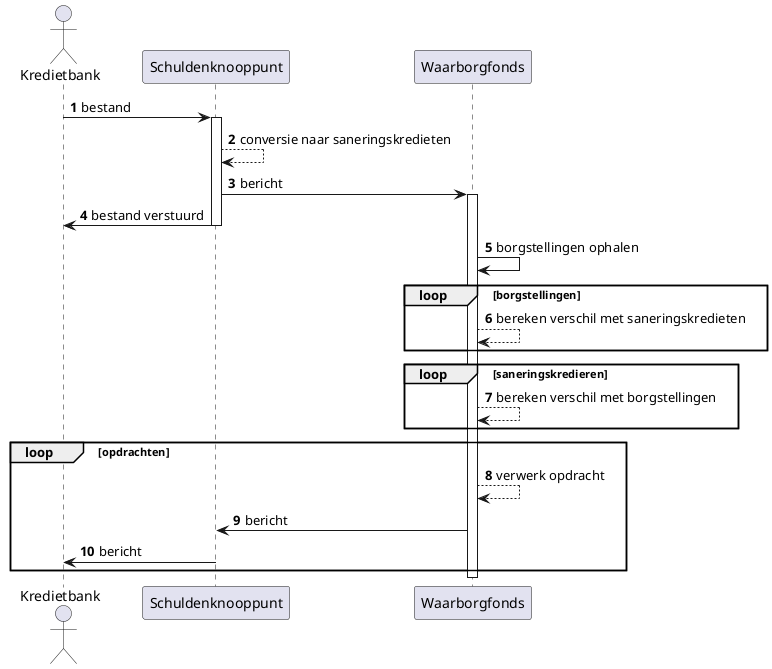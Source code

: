 @startuml
autonumber

actor Kredietbank as user
participant "Schuldenknooppunt" as skp
participant "Waarborgfonds" as wsk

user -> skp : bestand

activate skp

skp --> skp : conversie naar saneringskredieten

skp -> wsk : bericht

activate wsk

skp -> user : bestand verstuurd

deactivate skp


wsk -> wsk : borgstellingen ophalen

loop borgstellingen
    wsk --> wsk : bereken verschil met saneringskredieten
end

loop saneringskredieren
    wsk --> wsk : bereken verschil met borgstellingen
end

loop opdrachten
    wsk --> wsk : verwerk opdracht
    wsk -> skp : bericht
    skp -> user : bericht
end

deactivate wsk

@enduml
